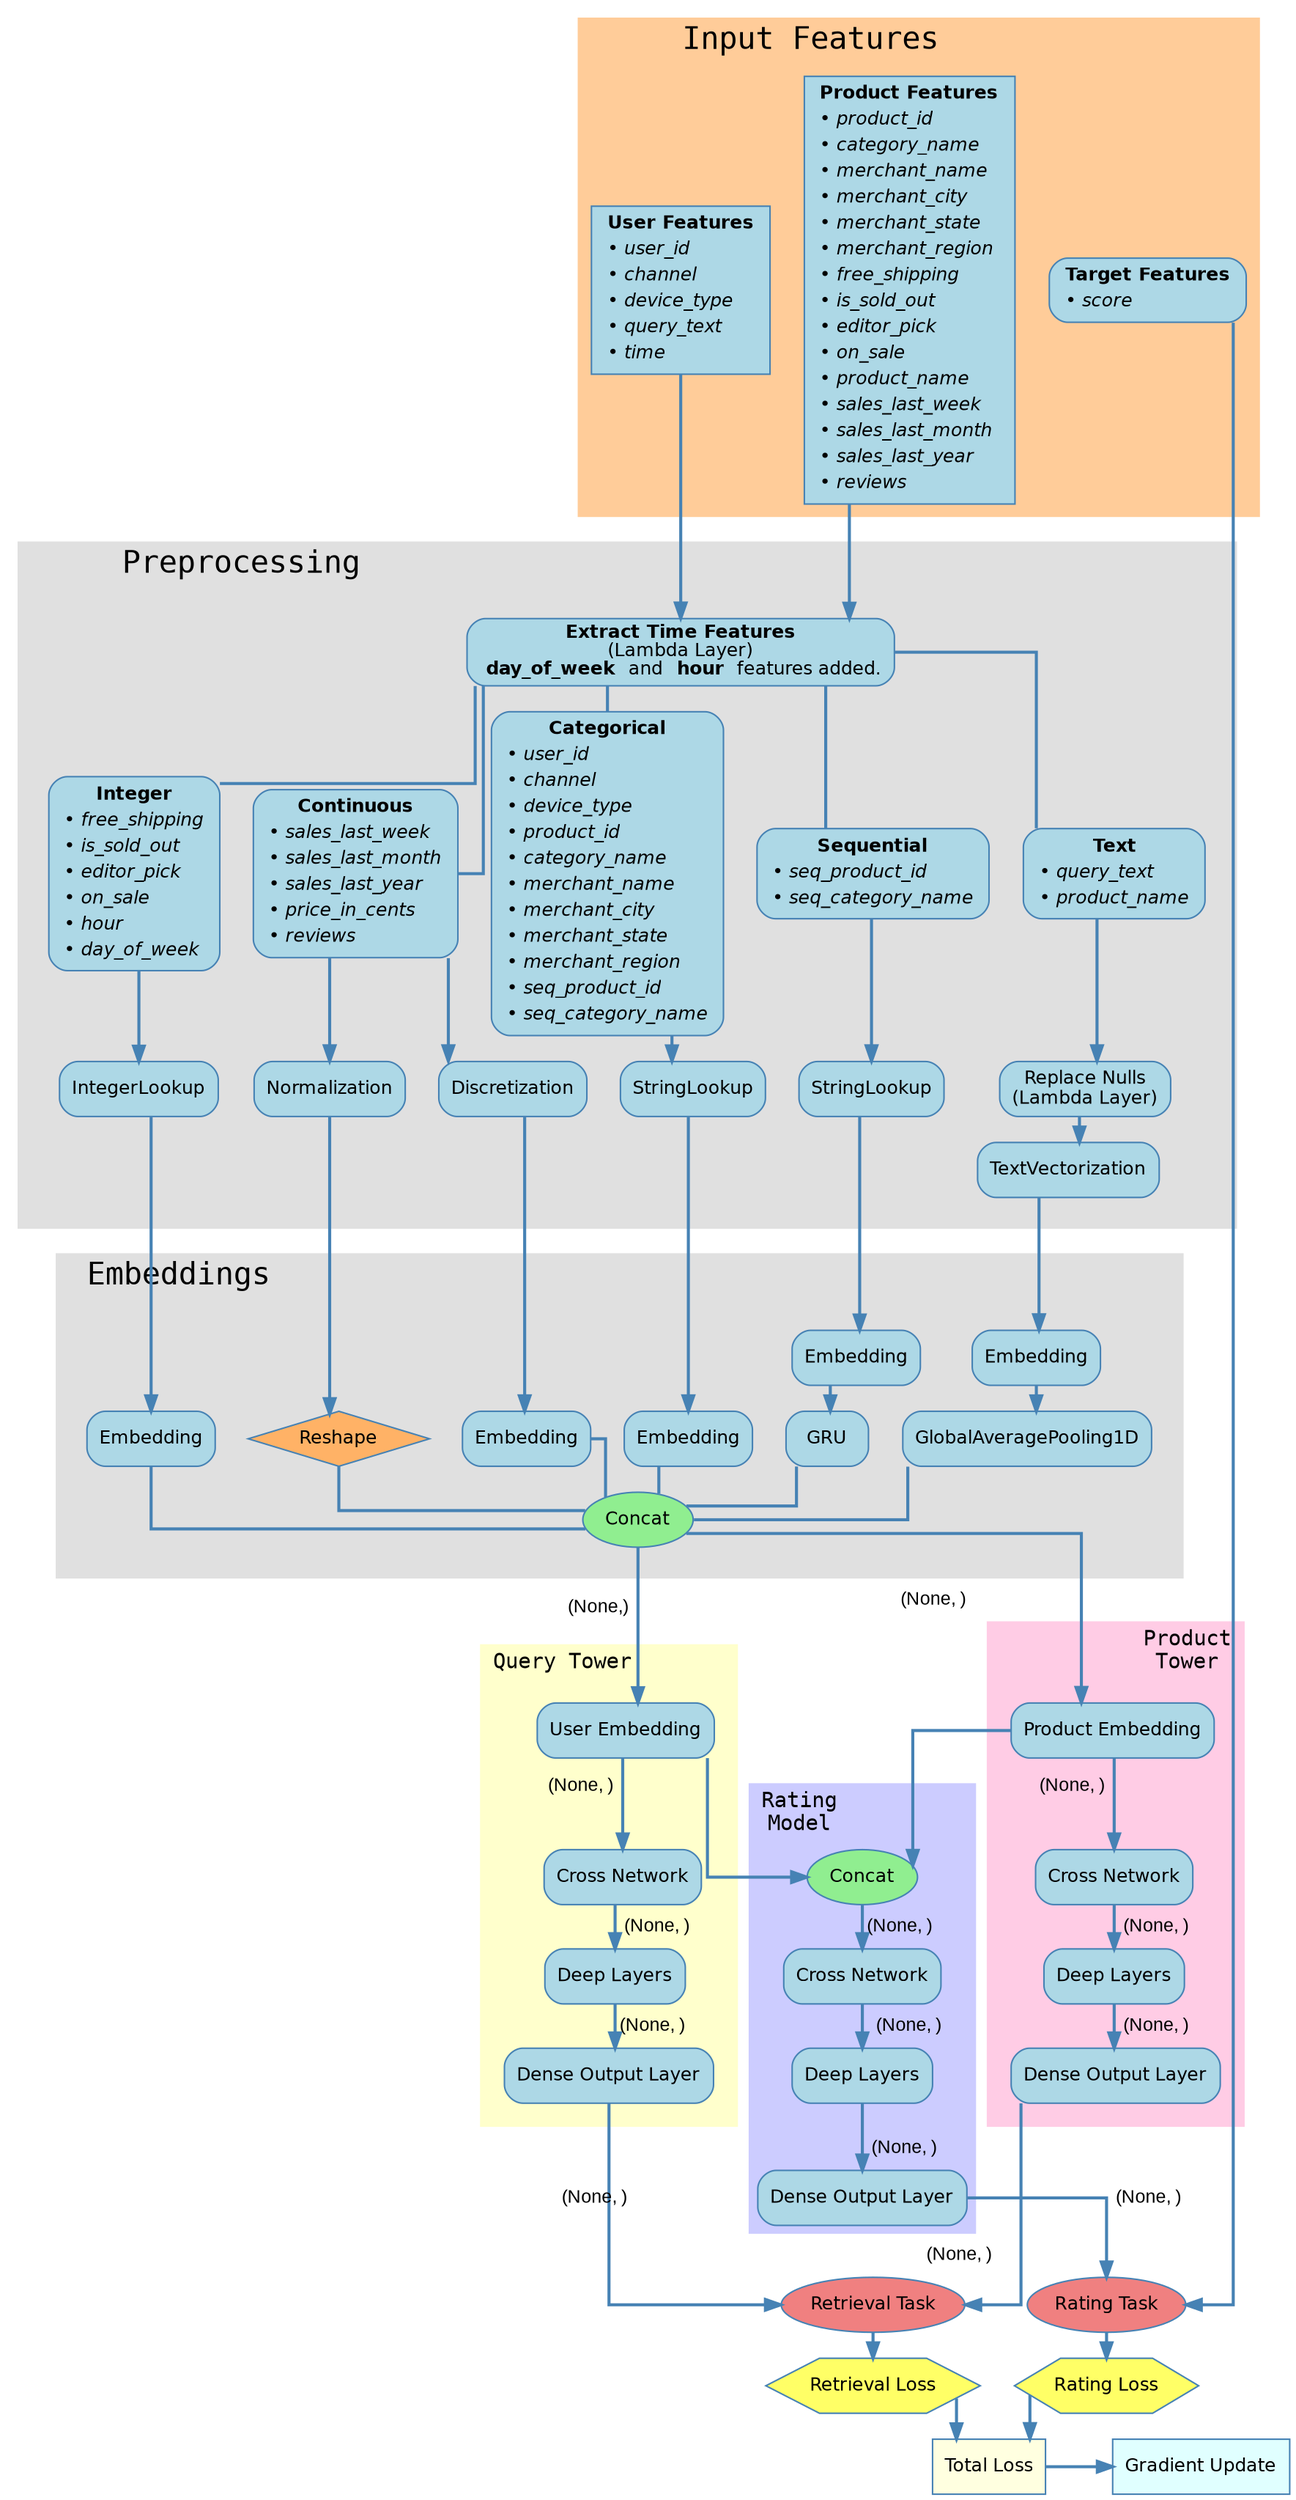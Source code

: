 digraph G {
    rankdir=TB;
    splines=ortho;
    nodesep=0.3; // Increases space between nodes
    ranksep=0.1; // Increases space between levels
    
    
    // Global Node style
    node [shape=box style="rounded,filled" color="#4682B4" fillcolor="#ADD8E6" fontname="Helvetica" fontsize=12];

    // Input Features Cluster
    subgraph cluster_input {
        label="     Input Features";
        style=filled;
        color="#FFCC99";
        fontname="Consolas";
        fontsize=20;
        labeljust="l";
        node [style="rounded,filled", fillcolor="#ADD8E6", color="#4682B4"];    
        
        // Nodes
        user_features [
            label=<
                <table border="0" cellborder="0" cellspacing="0" cellpadding="2">
                    <tr><td><b>User Features</b></td></tr>
                    <tr><td align="left">&#8226; <i>user_id</i></td></tr>
                    <tr><td align="left">&#8226; <i>channel</i></td></tr>
                    <tr><td align="left">&#8226; <i>device_type</i></td></tr>
                    <tr><td align="left">&#8226; <i>query_text</i></td></tr>
                    <tr><td align="left">&#8226; <i>time</i></td></tr>
                </table>
            > 
            shape=box style=filled
        ];
        
        product_features [
            label=<
                <table border="0" cellborder="0" cellspacing="0" cellpadding="2">
                    <tr><td><b>Product Features</b></td></tr>
                    <tr><td align="left">&#8226; <i>product_id</i></td></tr>
                    <tr><td align="left">&#8226; <i>category_name</i></td></tr>
                    <tr><td align="left">&#8226; <i>merchant_name</i></td></tr>
                    <tr><td align="left">&#8226; <i>merchant_city</i></td></tr>
                    <tr><td align="left">&#8226; <i>merchant_state</i></td></tr>
                    <tr><td align="left">&#8226; <i>merchant_region</i></td></tr>
                    <tr><td align="left">&#8226; <i>free_shipping</i></td></tr>
                    <tr><td align="left">&#8226; <i>is_sold_out</i></td></tr>
                    <tr><td align="left">&#8226; <i>editor_pick</i></td></tr>
                    <tr><td align="left">&#8226; <i>on_sale</i></td></tr>
                    <tr><td align="left">&#8226; <i>product_name</i></td></tr>
                    <tr><td align="left">&#8226; <i>sales_last_week</i></td></tr>
                    <tr><td align="left">&#8226; <i>sales_last_month</i></td></tr>
                    <tr><td align="left">&#8226; <i>sales_last_year</i></td></tr>
                    <tr><td align="left">&#8226; <i>reviews</i></td></tr>
                </table>
            > 
            shape=box style=filled
        ];
                
        score [label=<
            <table border="0" cellborder="0" cellspacing="0">
                <tr><td><b>Target Features</b></td></tr>
                <tr><td align="left">&#8226; <i>score</i></td></tr>
            </table>
        >];

    }

    // Embedding Layer Cluster
    subgraph cluster_preprocessing {
        label="     Preprocessing";
        margin=20;
        style=filled;
        color="#E0E0E0";
        fontname="Consolas";
        fontsize=20;
        labeljust="l";
        node [style="rounded,filled", fillcolor="#ADD8E6", color="#4682B4"];
        
        str_input [label=<
            <table border="0" cellborder="0" cellspacing="0">
                <tr><td align="center"><b>Categorical</b></td></tr>
                <tr><td align="left">&#8226; <i>user_id</i></td></tr>
                <tr><td align="left">&#8226; <i>channel</i></td></tr>
                <tr><td align="left">&#8226; <i>device_type</i></td></tr>
                <tr><td align="left">&#8226; <i>product_id</i></td></tr>
                <tr><td align="left">&#8226; <i>category_name</i></td></tr>
                <tr><td align="left">&#8226; <i>merchant_name</i></td></tr>
                <tr><td align="left">&#8226; <i>merchant_city</i></td></tr>
                <tr><td align="left">&#8226; <i>merchant_state</i></td></tr>
                <tr><td align="left">&#8226; <i>merchant_region</i></td></tr>
                <tr><td align="left">&#8226; <i>seq_product_id</i></td></tr>
                <tr><td align="left">&#8226; <i>seq_category_name</i></td></tr>
            </table>
        >]
        int_input [label=<
            <table border="0" cellborder="0" cellspacing="0">
                <tr><td align="center"><b>Integer</b></td></tr>
                <tr><td align="left">&#8226; <i>free_shipping</i></td></tr>
                <tr><td align="left">&#8226; <i>is_sold_out</i></td></tr>
                <tr><td align="left">&#8226; <i>editor_pick</i></td></tr>
                <tr><td align="left">&#8226; <i>on_sale</i></td></tr>
                <tr><td align="left">&#8226; <i>hour</i></td></tr>
                <tr><td align="left">&#8226; <i>day_of_week</i></td></tr>
            </table>
        >]
        text_input [label=<
            <table border="0" cellborder="0" cellspacing="0">
                <tr><td align="center"><b>Text</b></td></tr>
                <tr><td align="left">&#8226; <i>query_text</i></td></tr>
                <tr><td align="left">&#8226; <i>product_name</i></td></tr>
            </table>
        >]
        cont_input [label=<
            <table border="0" cellborder="0" cellspacing="0">
                <tr><td align="center"><b>Continuous</b></td></tr>
                <tr><td align="left">&#8226; <i>sales_last_week</i></td></tr>
                <tr><td align="left">&#8226; <i>sales_last_month</i></td></tr>
                <tr><td align="left">&#8226; <i>sales_last_year</i></td></tr>
                <tr><td align="left">&#8226; <i>price_in_cents</i></td></tr>
                <tr><td align="left">&#8226; <i>reviews</i></td></tr>
            </table>
        >]
        seq_input [label=<
            <table border="0" cellborder="0" cellspacing="0">
                <tr><td align="center"><b>Sequential</b></td></tr>
                <tr><td align="left">&#8226; <i>seq_product_id</i></td></tr>
                <tr><td align="left">&#8226; <i>seq_category_name</i></td></tr>
            </table>
        >]
        
        lambda_time [label=<<b>Extract Time Features</b><br/>(Lambda Layer)<br/><b> day_of_week </b> and <b> hour </b> features added.>]
        str [label=<StringLookup>]
        seq_str [label=<StringLookup>]
        int [label="IntegerLookup"]
        text [label="TextVectorization"]
        lambda_null [label=<Replace Nulls<br/>(Lambda Layer)>]
        disc [label="Discretization"]
        norm [label="Normalization"]
    }
    
    // Embedding Layer Cluster
    subgraph cluster_embeddings {
        label=" Embeddings";
        margin=20;
        style=filled;
        color="#E0E0E0";
        fontname="Consolas";
        fontsize=20;
        labeljust="l";
        node [style="rounded,filled", fillcolor="#ADD8E6", color="#4682B4"];
        
        norm_reshape [label="Reshape" shape=diamond style="filled" fillcolor="#FFB266"]
        str_embedding [label="Embedding"];
        int_embedding [label="Embedding"];
        text_embedding [label="Embedding"];
        disc_embedding [label="Embedding"];
        seq_embedding [label="Embedding"];
        text_average_pooling [label="GlobalAveragePooling1D"];
        seq_GRU [label="GRU"];
        
        embeddings_concat [label="Concat" shape=ellipse style="filled" fillcolor="#90EE90"];
    }
    
    // Query Tower Cluster
    subgraph cluster_query_tower {
        label="Query Tower";
        margin=15;
        style=filled;
        color="#FFFFCC";
        fontname="Consolas";
        labeljust="l";
        node [style="rounded,filled", fillcolor="#ADD8E6", color="#4682B4"];
        
        user_embedding [label="User Embedding"];
        user_CN [label="Cross Network"];
        user_DL [label="Deep Layers"];
        user_output [label="Dense Output Layer"];
    }
    
    // Product Tower Cluster
    subgraph cluster_product_tower {
        label="Product\nTower";
        margin=15;
        style=filled;
        color="#FFCCE5";
        fontname="Consolas";
        labeljust="r";
        node [style="rounded,filled", fillcolor="#ADD8E6", color="#4682B4"];
        
        product_embedding [label="Product Embedding"];
        product_CN [label="Cross Network"];
        product_DL [label="Deep Layers"];
        product_output [label="Dense Output Layer"];
    }
    
    // Rating Model Cluster
    subgraph cluster_rating_tower {
        label="Rating\nModel";
        margin=5;
        labeljust="l";
        style=filled;
        color="#CCCCFF";
        fontname="Consolas";
        node [style="rounded,filled", fillcolor="#ADD8E6", color="#4682B4"];

        concat [label="Concat" shape=ellipse style="filled" fillcolor="#90EE90"];
        rating_CN [label="Rating Cross Network"];
        rating_DL [label="Deep Layers"]
        rating_output [label="Dense Output Layer"];
    }
    
    retrieval_task [label="Retrieval Task" shape=ellipse style="filled" fillcolor="#F08080"];
    rating_task [label="Rating Task" shape=ellipse style="filled" fillcolor="#F08080"];
    
    retrieval_loss [label="Retrieval Loss" shape=hexagon style="filled" fillcolor="#FFFF66"];
    rating_loss [label="Rating Loss" shape=hexagon style="filled" fillcolor="#FFFF66"];
    
    rating_CN [label="Cross Network"];
    rating_DL [label="Deep Layers"];

    total_loss [label="Total Loss" shape=box style="filled" fillcolor="#FFFFE0"];
    gradient_update [label="Gradient Update" shape=box style="filled" fillcolor="#E0FFFF"];
    
    // Define Ranks
    { rank=same; retrieval_task; rating_task }
    { rank=same; total_loss; gradient_update }

    // Edges
    edge [color="#4682B4" penwidth=2 fontname="Arial" fontsize=12];

    user_features -> lambda_time;
    product_features -> lambda_time;

    lambda_time -> {str_input;int_input;text_input;cont_input;seq_input} [dir=none];

    str_input -> str;
    int_input -> int;
    text_input -> lambda_null;
    lambda_null -> text;
    cont_input -> {norm;disc};
    seq_input -> seq_str;
    
    str -> str_embedding;
    int -> int_embedding;
    text -> text_embedding;
    disc -> disc_embedding;
    seq_str -> seq_embedding;
    norm -> norm_reshape;

    text_embedding -> text_average_pooling;
    seq_embedding -> seq_GRU;

    {str_embedding;int_embedding;disc_embedding;norm_reshape;text_average_pooling;seq_GRU} -> embeddings_concat [arrowhead=none];
    
    embeddings_concat -> user_embedding [xlabel="(None,)  "];
    embeddings_concat -> product_embedding [label="   (None, )"];

    user_embedding -> user_CN [xlabel="(None, )  "];
    product_embedding -> product_CN [xlabel="(None, )  "];
    user_embedding -> concat ;
    product_embedding -> concat;
    
    user_CN -> user_DL [label="  (None, )"];
    product_CN -> product_DL [label="  (None, )"];
    concat -> rating_CN [label=" (None, )"];
    
    user_DL -> user_output [label="  (None, )"];
    product_DL -> product_output [label="  (None, )"];
    rating_CN -> rating_DL [label="   (None, )"];
    
    user_output -> retrieval_task [label="(None, )                     "];
    product_output -> retrieval_task [label="       (None, )"];
    rating_DL -> rating_output [label="  (None, )"];
    
    retrieval_task -> retrieval_loss;
    rating_output -> rating_task [label="(None, )"];
    
    score -> rating_task;
    retrieval_loss -> total_loss;
    rating_task -> rating_loss;
    rating_loss -> total_loss;
    
    total_loss -> gradient_update;
}